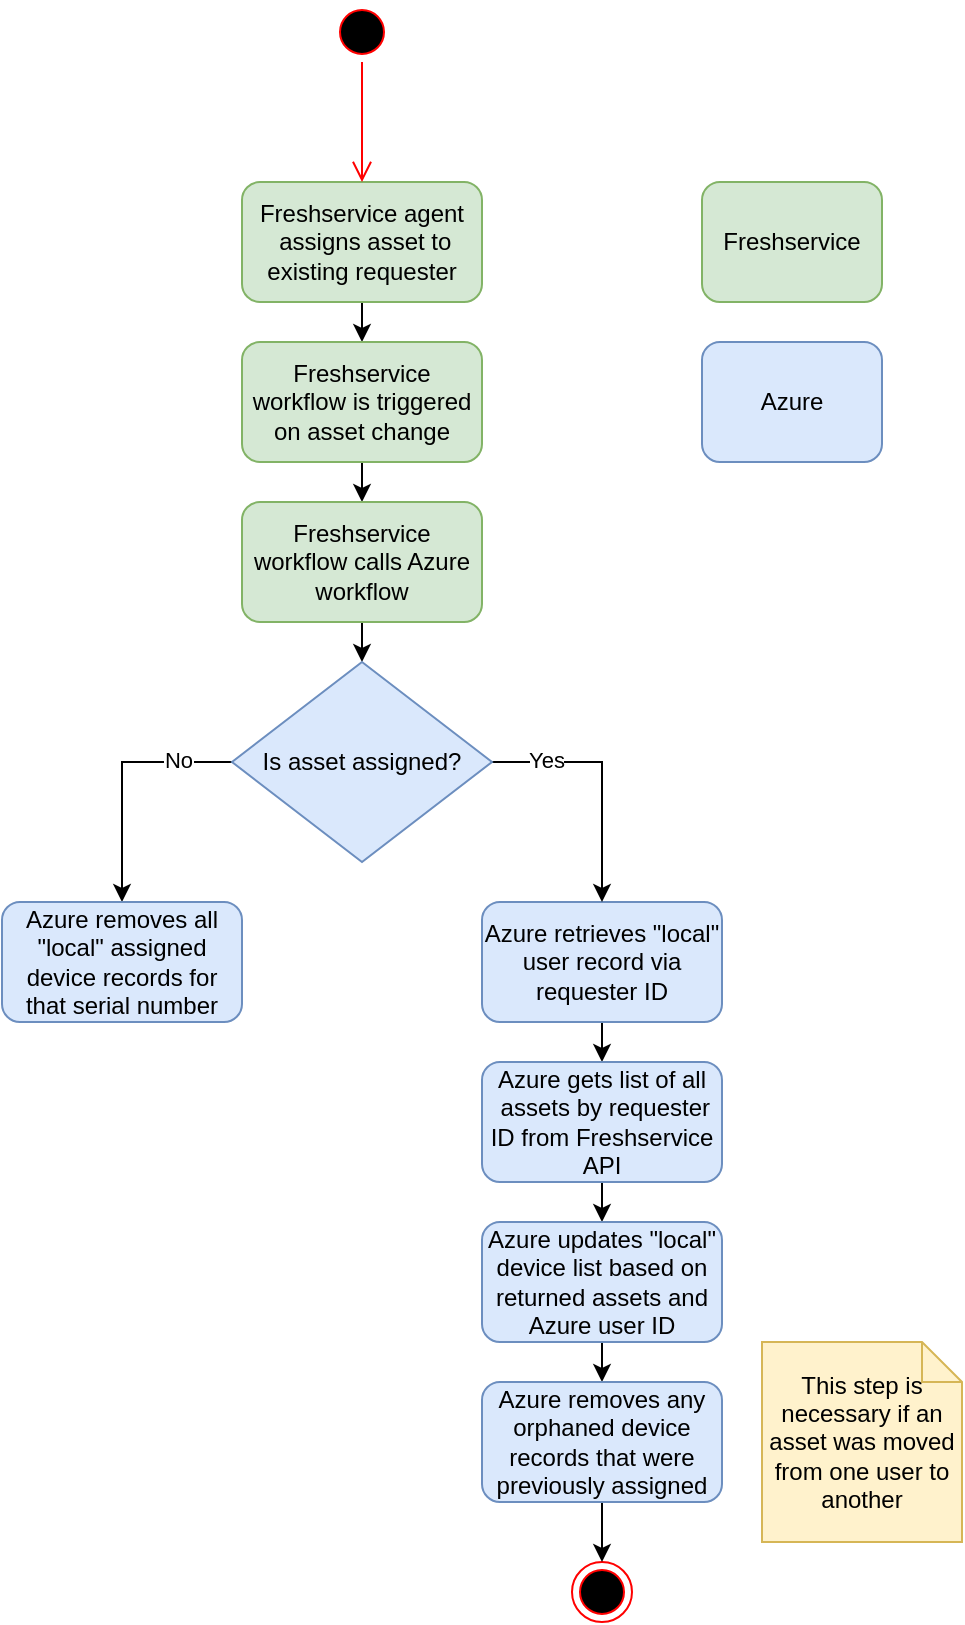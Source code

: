 <mxfile version="20.2.8" type="embed"><diagram id="01iEXXI2RB3tK6B9_9Id" name="Page-1"><mxGraphModel dx="1198" dy="852" grid="1" gridSize="10" guides="1" tooltips="1" connect="1" arrows="1" fold="1" page="1" pageScale="1" pageWidth="827" pageHeight="1169" math="0" shadow="0"><root><mxCell id="0"/><mxCell id="1" parent="0"/><mxCell id="9I6_rYmR_-1Yd6LRo-w5-9" style="edgeStyle=orthogonalEdgeStyle;rounded=0;orthogonalLoop=1;jettySize=auto;html=1;exitX=0.5;exitY=1;exitDx=0;exitDy=0;entryX=0.5;entryY=0;entryDx=0;entryDy=0;" edge="1" parent="1" source="9I6_rYmR_-1Yd6LRo-w5-1" target="9I6_rYmR_-1Yd6LRo-w5-2"><mxGeometry relative="1" as="geometry"/></mxCell><mxCell id="9I6_rYmR_-1Yd6LRo-w5-1" value="Freshservice agent &amp;nbsp;assigns asset to existing requester" style="rounded=1;whiteSpace=wrap;html=1;fillColor=#d5e8d4;strokeColor=#82b366;" vertex="1" parent="1"><mxGeometry x="220" y="200" width="120" height="60" as="geometry"/></mxCell><mxCell id="9I6_rYmR_-1Yd6LRo-w5-8" style="edgeStyle=orthogonalEdgeStyle;rounded=0;orthogonalLoop=1;jettySize=auto;html=1;exitX=0.5;exitY=1;exitDx=0;exitDy=0;entryX=0.5;entryY=0;entryDx=0;entryDy=0;" edge="1" parent="1" source="9I6_rYmR_-1Yd6LRo-w5-2" target="9I6_rYmR_-1Yd6LRo-w5-3"><mxGeometry relative="1" as="geometry"/></mxCell><mxCell id="9I6_rYmR_-1Yd6LRo-w5-2" value="Freshservice workflow is triggered on asset change" style="rounded=1;whiteSpace=wrap;html=1;fillColor=#d5e8d4;strokeColor=#82b366;" vertex="1" parent="1"><mxGeometry x="220" y="280" width="120" height="60" as="geometry"/></mxCell><mxCell id="9I6_rYmR_-1Yd6LRo-w5-19" style="edgeStyle=orthogonalEdgeStyle;rounded=0;orthogonalLoop=1;jettySize=auto;html=1;exitX=0.5;exitY=1;exitDx=0;exitDy=0;entryX=0.5;entryY=0;entryDx=0;entryDy=0;entryPerimeter=0;" edge="1" parent="1" source="9I6_rYmR_-1Yd6LRo-w5-3" target="9I6_rYmR_-1Yd6LRo-w5-18"><mxGeometry relative="1" as="geometry"/></mxCell><mxCell id="9I6_rYmR_-1Yd6LRo-w5-3" value="Freshservice workflow calls Azure workflow" style="rounded=1;whiteSpace=wrap;html=1;fillColor=#d5e8d4;strokeColor=#82b366;" vertex="1" parent="1"><mxGeometry x="220" y="360" width="120" height="60" as="geometry"/></mxCell><mxCell id="9I6_rYmR_-1Yd6LRo-w5-4" value="Freshservice" style="rounded=1;whiteSpace=wrap;html=1;fillColor=#d5e8d4;strokeColor=#82b366;" vertex="1" parent="1"><mxGeometry x="450" y="200" width="90" height="60" as="geometry"/></mxCell><mxCell id="9I6_rYmR_-1Yd6LRo-w5-5" value="Azure" style="rounded=1;whiteSpace=wrap;html=1;fillColor=#dae8fc;strokeColor=#6c8ebf;" vertex="1" parent="1"><mxGeometry x="450" y="280" width="90" height="60" as="geometry"/></mxCell><mxCell id="9I6_rYmR_-1Yd6LRo-w5-12" style="edgeStyle=orthogonalEdgeStyle;rounded=0;orthogonalLoop=1;jettySize=auto;html=1;exitX=0.5;exitY=1;exitDx=0;exitDy=0;entryX=0.5;entryY=0;entryDx=0;entryDy=0;" edge="1" parent="1" source="9I6_rYmR_-1Yd6LRo-w5-6" target="9I6_rYmR_-1Yd6LRo-w5-10"><mxGeometry relative="1" as="geometry"/></mxCell><mxCell id="9I6_rYmR_-1Yd6LRo-w5-6" value="Azure retrieves &quot;local&quot; user record via requester ID" style="rounded=1;whiteSpace=wrap;html=1;fillColor=#dae8fc;strokeColor=#6c8ebf;" vertex="1" parent="1"><mxGeometry x="340" y="560" width="120" height="60" as="geometry"/></mxCell><mxCell id="9I6_rYmR_-1Yd6LRo-w5-13" style="edgeStyle=orthogonalEdgeStyle;rounded=0;orthogonalLoop=1;jettySize=auto;html=1;exitX=0.5;exitY=1;exitDx=0;exitDy=0;entryX=0.5;entryY=0;entryDx=0;entryDy=0;" edge="1" parent="1" source="9I6_rYmR_-1Yd6LRo-w5-10" target="9I6_rYmR_-1Yd6LRo-w5-11"><mxGeometry relative="1" as="geometry"/></mxCell><mxCell id="9I6_rYmR_-1Yd6LRo-w5-10" value="Azure gets list of all &amp;nbsp;assets by requester ID from Freshservice API" style="rounded=1;whiteSpace=wrap;html=1;fillColor=#dae8fc;strokeColor=#6c8ebf;" vertex="1" parent="1"><mxGeometry x="340" y="640" width="120" height="60" as="geometry"/></mxCell><mxCell id="9I6_rYmR_-1Yd6LRo-w5-27" style="edgeStyle=orthogonalEdgeStyle;rounded=0;orthogonalLoop=1;jettySize=auto;html=1;exitX=0.5;exitY=1;exitDx=0;exitDy=0;entryX=0.5;entryY=0;entryDx=0;entryDy=0;" edge="1" parent="1" source="9I6_rYmR_-1Yd6LRo-w5-11" target="9I6_rYmR_-1Yd6LRo-w5-26"><mxGeometry relative="1" as="geometry"/></mxCell><mxCell id="9I6_rYmR_-1Yd6LRo-w5-11" value="Azure updates &quot;local&quot; device list based on returned assets and Azure user ID" style="rounded=1;whiteSpace=wrap;html=1;fillColor=#dae8fc;strokeColor=#6c8ebf;" vertex="1" parent="1"><mxGeometry x="340" y="720" width="120" height="60" as="geometry"/></mxCell><mxCell id="9I6_rYmR_-1Yd6LRo-w5-14" value="" style="ellipse;html=1;shape=startState;fillColor=#000000;strokeColor=#ff0000;" vertex="1" parent="1"><mxGeometry x="265" y="110" width="30" height="30" as="geometry"/></mxCell><mxCell id="9I6_rYmR_-1Yd6LRo-w5-15" value="" style="edgeStyle=orthogonalEdgeStyle;html=1;verticalAlign=bottom;endArrow=open;endSize=8;strokeColor=#ff0000;rounded=0;" edge="1" source="9I6_rYmR_-1Yd6LRo-w5-14" parent="1" target="9I6_rYmR_-1Yd6LRo-w5-1"><mxGeometry relative="1" as="geometry"><mxPoint x="310" y="160" as="targetPoint"/></mxGeometry></mxCell><mxCell id="9I6_rYmR_-1Yd6LRo-w5-16" value="" style="ellipse;html=1;shape=endState;fillColor=#000000;strokeColor=#ff0000;" vertex="1" parent="1"><mxGeometry x="385" y="890" width="30" height="30" as="geometry"/></mxCell><mxCell id="9I6_rYmR_-1Yd6LRo-w5-20" style="edgeStyle=orthogonalEdgeStyle;rounded=0;orthogonalLoop=1;jettySize=auto;html=1;exitX=0;exitY=0.5;exitDx=0;exitDy=0;exitPerimeter=0;entryX=0.5;entryY=0;entryDx=0;entryDy=0;" edge="1" parent="1" source="9I6_rYmR_-1Yd6LRo-w5-18" target="9I6_rYmR_-1Yd6LRo-w5-21"><mxGeometry relative="1" as="geometry"><mxPoint x="160" y="540" as="targetPoint"/></mxGeometry></mxCell><mxCell id="9I6_rYmR_-1Yd6LRo-w5-25" value="No" style="edgeLabel;html=1;align=center;verticalAlign=middle;resizable=0;points=[];" vertex="1" connectable="0" parent="9I6_rYmR_-1Yd6LRo-w5-20"><mxGeometry x="-0.563" y="-1" relative="1" as="geometry"><mxPoint as="offset"/></mxGeometry></mxCell><mxCell id="9I6_rYmR_-1Yd6LRo-w5-23" style="edgeStyle=orthogonalEdgeStyle;rounded=0;orthogonalLoop=1;jettySize=auto;html=1;exitX=1;exitY=0.5;exitDx=0;exitDy=0;exitPerimeter=0;entryX=0.5;entryY=0;entryDx=0;entryDy=0;" edge="1" parent="1" source="9I6_rYmR_-1Yd6LRo-w5-18" target="9I6_rYmR_-1Yd6LRo-w5-6"><mxGeometry relative="1" as="geometry"><mxPoint x="420" y="540" as="targetPoint"/></mxGeometry></mxCell><mxCell id="9I6_rYmR_-1Yd6LRo-w5-24" value="Yes" style="edgeLabel;html=1;align=center;verticalAlign=middle;resizable=0;points=[];" vertex="1" connectable="0" parent="9I6_rYmR_-1Yd6LRo-w5-23"><mxGeometry x="-0.573" y="1" relative="1" as="geometry"><mxPoint as="offset"/></mxGeometry></mxCell><mxCell id="9I6_rYmR_-1Yd6LRo-w5-18" value="Is asset assigned?" style="strokeWidth=1;html=1;shape=mxgraph.flowchart.decision;whiteSpace=wrap;fillColor=#dae8fc;strokeColor=#6c8ebf;" vertex="1" parent="1"><mxGeometry x="215" y="440" width="130" height="100" as="geometry"/></mxCell><mxCell id="9I6_rYmR_-1Yd6LRo-w5-21" value="Azure removes all &quot;local&quot; assigned device records for that serial number" style="rounded=1;whiteSpace=wrap;html=1;fillColor=#dae8fc;strokeColor=#6c8ebf;" vertex="1" parent="1"><mxGeometry x="100" y="560" width="120" height="60" as="geometry"/></mxCell><mxCell id="9I6_rYmR_-1Yd6LRo-w5-28" style="edgeStyle=orthogonalEdgeStyle;rounded=0;orthogonalLoop=1;jettySize=auto;html=1;exitX=0.5;exitY=1;exitDx=0;exitDy=0;entryX=0.5;entryY=0;entryDx=0;entryDy=0;" edge="1" parent="1" source="9I6_rYmR_-1Yd6LRo-w5-26" target="9I6_rYmR_-1Yd6LRo-w5-16"><mxGeometry relative="1" as="geometry"/></mxCell><mxCell id="9I6_rYmR_-1Yd6LRo-w5-26" value="Azure removes any orphaned device records that were previously assigned" style="rounded=1;whiteSpace=wrap;html=1;fillColor=#dae8fc;strokeColor=#6c8ebf;" vertex="1" parent="1"><mxGeometry x="340" y="800" width="120" height="60" as="geometry"/></mxCell><mxCell id="9I6_rYmR_-1Yd6LRo-w5-29" value="This step is necessary if an asset was moved from one user to another" style="shape=note;size=20;whiteSpace=wrap;html=1;strokeWidth=1;fillColor=#fff2cc;strokeColor=#d6b656;" vertex="1" parent="1"><mxGeometry x="480" y="780" width="100" height="100" as="geometry"/></mxCell></root></mxGraphModel></diagram></mxfile>